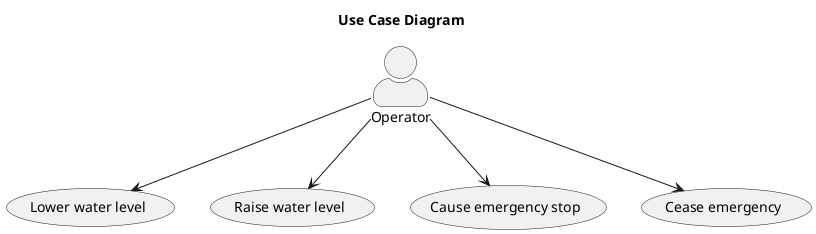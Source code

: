@startuml Use Case Diagram
title Use Case Diagram

skinParam actorStyle awesome

:Operator: --> (Lower water level)
:Operator: --> (Raise water level)
:Operator: --> (Cause emergency stop)
:Operator: --> (Cease emergency)

@enduml

@startuml Class Diagram
title Class Diagram

Class Controller
{
    {method} + LowerWaterLevel()
    {method} + RaiseWaterLevel()
    {method} + EmergencyStop()
    {method} + CeaseEmergency()
    {method} + AllowSailingIn()
}

Class ControlPanel
{
    {method} + SwitchToLow()
    {method} + SwitchToHigh()
    {method} + EmergencyStop()
    {method} + CeaseEmergency()
    {method} + AllowSailingIn()
}

Class Valve
{
    {method} + Open()
    {method} + Close()
    {method} + Stop()
}

Class Gate
{
    {method} + Open()
    {method} + Close()
    {method} + Stop()
    {method} - OpenValve(ValveID id)
    {method} - CloseValve(ValveID id)
}

Class TrafficLight
{
    {method} + Green()
    {method} + Red()
}

Class WaterLevelSensor
{
    {method} + Measure() : WaterLevel
}

class Motor
{
    {method} + Start()
    {method} + Stop()
}

enum WaterLevel
{
    High
    Above_High_Valve
    Above_Middle_Valve
    Above_Low_Water
    Low
}

enum ValveID
{
    High
    Middle
    Low
}
Controller --> ControlPanel : 1..1
Controller --> Gate : 1..2
Gate --> WaterLevelSensor : 1..1
WaterLevelSensor --> WaterLevel
Valve --> ValveID
Gate *-- TrafficLight : 1..2
Gate *-- Valve : 1..3
Gate *-- Motor : 1..1

@enduml

@startuml StateDiagram
title State Diagram
state Emergency

state NormalOperation {
    
    [*] --> Idle
    Idle --> LowerWaterLevel : LowerWaterLevelIsPressed
    Idle --> RaiseWaterLevel : RaiseWaterLevelIsPressed
    RaiseWaterLevel --> Idle : GateIsOpen
    LowerWaterLevel --> Idle : GateIsOpen   

    state RaiseWaterLevel{
        R_CloseLowGate --> R_OpenLowValve
        R_OpenLowValve --> R_OpenLowValve : WaterLevel != Above_Middle_Valve
        R_OpenLowValve --> R_OpenMiddleValve : WaterLevel == Above_Middle_Valve
        R_OpenMiddleValve --> R_OpenMiddleValve : WaterLevel != Above_High_Valve
        R_OpenMiddleValve --> R_OpenHighValve : WaterLevel == Above_High_Valve
        R_OpenHighValve --> R_CloseAllValves : WaterLevel == High
        R_CloseAllValves --> R_OpenHighGate 
    }

    state LowerWaterLevel{
        L_CloseHighGate --> L_OpenLowValve
        L_OpenLowValve --> L_OpenLowValve : WaterLevel != Low
        L_OpenLowValve --> L_OpenLowGate : WaterLevel == Low
    }

    NormalOperation -> Emergency : EmergencyStopIsPressed
    Emergency -> NormalOperation : CeaseEmergencyIsPressed

    Idle --> AllowSailingIn : AllowSailingInIsPressed
    AllowSailingIn -> Idle : AllowSailingInIsPressed
}

@enduml

@startuml Sequence_Emergency
title Sequence Diagram Emergency

Actor Operator
Entity ControlPanel
Entity Gate
Entity Valve
Entity TrafficLight
Entity WaterLevelSensor
Entity Motor

Operator -> ControlPanel : EmergencyStop()	
ControlPanel -> Gate : EmergencyStop()
Gate -> Valve : EmergencyStop()
Valve -> Gate
Gate -> Motor : Stop()
Motor -> Gate
Gate -> TrafficLight : Red()
Gate -> WaterLevelSensor : Measure()
Gate -> ControlPanel
ControlPanel -> Operator : EmergencyLightOn()

@enduml
@startuml Sequence_Raise
title Sequence Diagram Raise Water Level

Actor Operator
Entity ControlPanel
Entity GateHigh
Entity GateLow
Entity ValveLow
Entity ValveMiddle
Entity ValveHigh
Entity WaterLevelSensor
Entity MotorLowGate
Entity MotorHighGate
Entity TrafficLight


Operator -> ControlPanel : RaiseWaterLevel()
ControlPanel -> GateLow : Close()
GateLow -> MotorLowGate : Close()
MotorLowGate -> GateLow
GateLow -> ControlPanel
ControlPanel -> GateHigh : Open()
GateHigh -> ValveLow : Open()
ValveLow -> GateLow

loop WaterLevel isn't reached
    GateHigh -> WaterLevelSensor : Measure()
    WaterLevelSensor -> GateHigh : Result
else WaterLevel == Above_Middle_Valve
    GateHigh -> ValveMiddle : Open()
    ValveMiddle -> GateLow
else WaterLevel == Above_High_Valve
    GateHigh -> ValveHigh : Open()
    ValveHigh -> GateLow
else WaterLevel == High
    GateHigh -> ValveHigh : Close()
    ValveHigh -> GateHigh
    GateHigh -> ValveMiddle : Close()
    ValveMiddle -> GateHigh
    GateHigh -> ValveLow : Close()
    ValveLow -> GateHigh

end

GateHigh -> MotorHighGate : Open()
MotorHighGate -> GateHigh

GateHigh -> ControlPanel
ControlPanel -> Operator 
@enduml

@startuml Sequence_Lower
title Sequence Diagram Lower Water Level

Actor Operator
Entity ControlPanel
Entity GateHigh
Entity GateLow
Entity ValveLow
Entity WaterLevelSensor
Entity MotorLowGate
Entity MotorHighGate
Entity TrafficLight


Operator->ControlPanel:LowerWaterLevel()
ControlPanel->GateHigh:Close()
GateHigh->MotorHighGate:Close()
MotorHighGate->GateHigh

GateHigh -> ControlPanel
ControlPanel -> GateLow : Open()
GateLow -> ValveLow : Open()

loop WaterLevel isn't reached
    GateLow -> WaterLevelSensor : Measure()
    WaterLevelSensor -> GateLow : Result
end

GateLow -> ValveLow : Close()
ValveLow -> GateLow
GateLow -> MotorLowGate : Open()
MotorLowGate -> GateLow


GateLow -> ControlPanel
ControlPanel -> Operator

@enduml